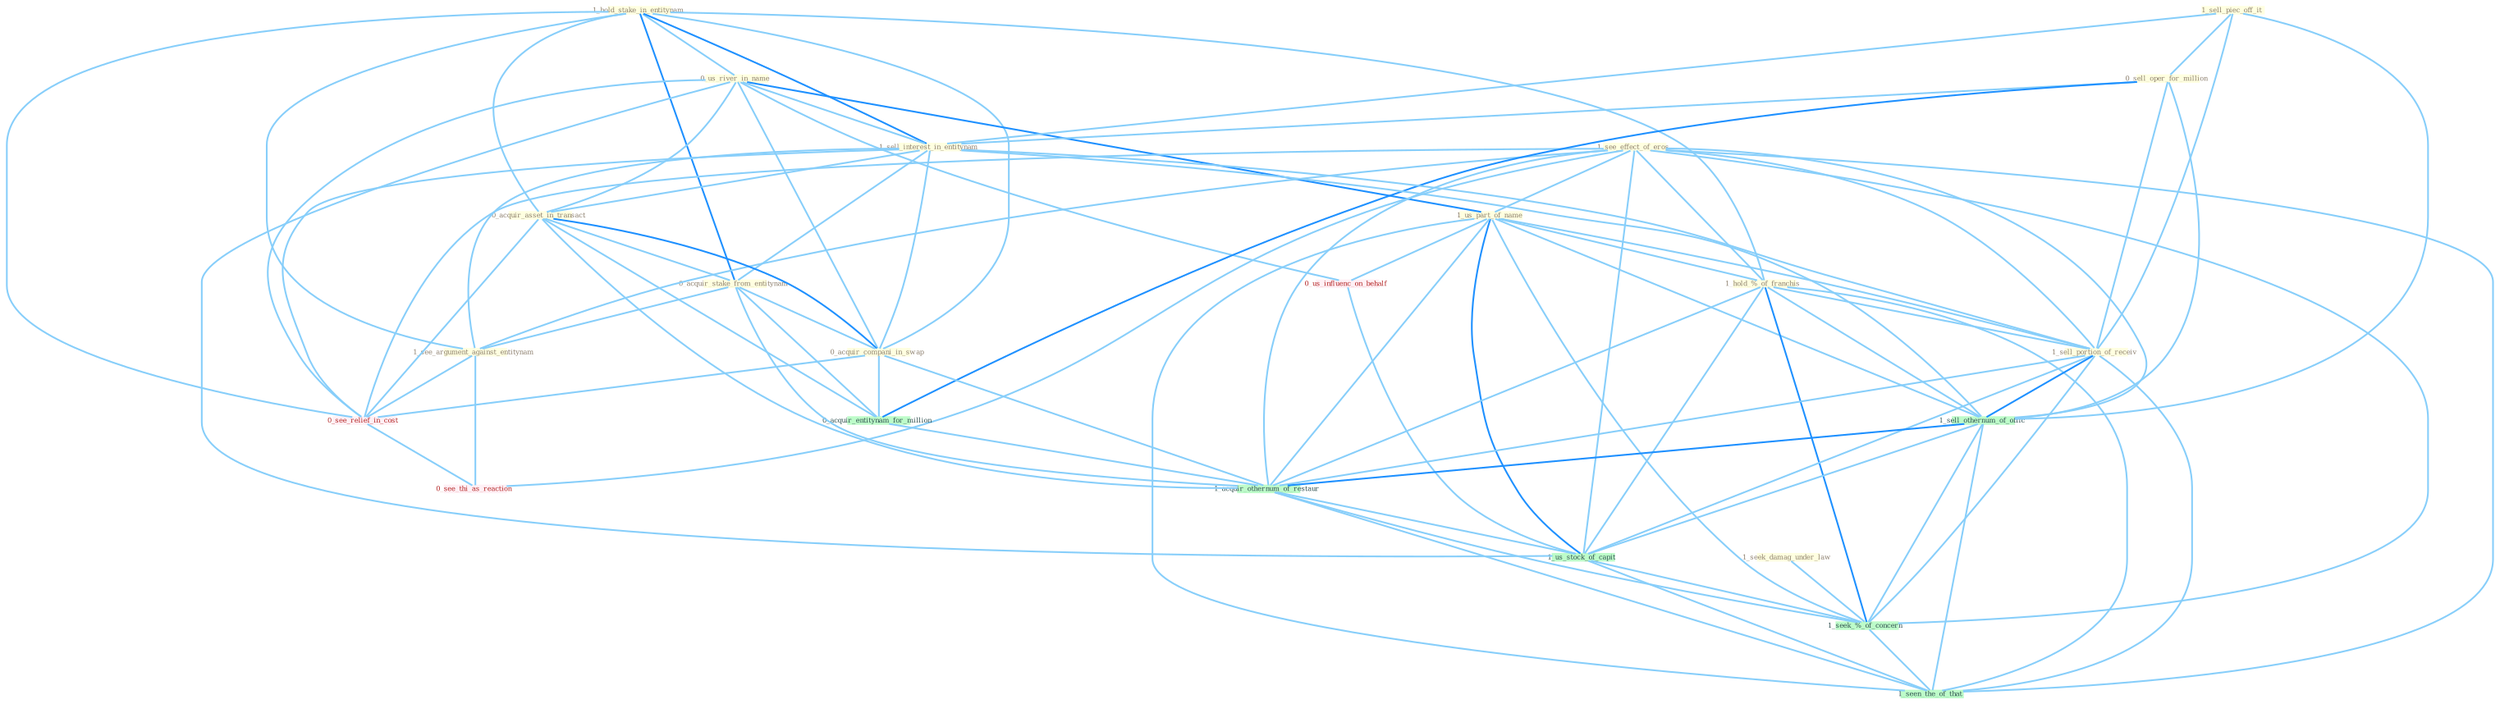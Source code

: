Graph G{ 
    node
    [shape=polygon,style=filled,width=.5,height=.06,color="#BDFCC9",fixedsize=true,fontsize=4,
    fontcolor="#2f4f4f"];
    {node
    [color="#ffffe0", fontcolor="#8b7d6b"] "1_hold_stake_in_entitynam " "0_us_river_in_name " "1_see_effect_of_eros " "1_seek_damag_under_law " "1_sell_piec_off_it " "0_sell_oper_for_million " "1_us_part_of_name " "1_sell_interest_in_entitynam " "1_hold_%_of_franchis " "0_acquir_asset_in_transact " "0_acquir_stake_from_entitynam " "1_sell_portion_of_receiv " "0_acquir_compani_in_swap " "1_see_argument_against_entitynam "}
{node [color="#fff0f5", fontcolor="#b22222"] "0_us_influenc_on_behalf " "0_see_relief_in_cost " "0_see_thi_as_reaction "}
edge [color="#B0E2FF"];

	"1_hold_stake_in_entitynam " -- "0_us_river_in_name " [w="1", color="#87cefa" ];
	"1_hold_stake_in_entitynam " -- "1_sell_interest_in_entitynam " [w="2", color="#1e90ff" , len=0.8];
	"1_hold_stake_in_entitynam " -- "1_hold_%_of_franchis " [w="1", color="#87cefa" ];
	"1_hold_stake_in_entitynam " -- "0_acquir_asset_in_transact " [w="1", color="#87cefa" ];
	"1_hold_stake_in_entitynam " -- "0_acquir_stake_from_entitynam " [w="2", color="#1e90ff" , len=0.8];
	"1_hold_stake_in_entitynam " -- "0_acquir_compani_in_swap " [w="1", color="#87cefa" ];
	"1_hold_stake_in_entitynam " -- "1_see_argument_against_entitynam " [w="1", color="#87cefa" ];
	"1_hold_stake_in_entitynam " -- "0_see_relief_in_cost " [w="1", color="#87cefa" ];
	"0_us_river_in_name " -- "1_us_part_of_name " [w="2", color="#1e90ff" , len=0.8];
	"0_us_river_in_name " -- "1_sell_interest_in_entitynam " [w="1", color="#87cefa" ];
	"0_us_river_in_name " -- "0_acquir_asset_in_transact " [w="1", color="#87cefa" ];
	"0_us_river_in_name " -- "0_acquir_compani_in_swap " [w="1", color="#87cefa" ];
	"0_us_river_in_name " -- "0_us_influenc_on_behalf " [w="1", color="#87cefa" ];
	"0_us_river_in_name " -- "0_see_relief_in_cost " [w="1", color="#87cefa" ];
	"0_us_river_in_name " -- "1_us_stock_of_capit " [w="1", color="#87cefa" ];
	"1_see_effect_of_eros " -- "1_us_part_of_name " [w="1", color="#87cefa" ];
	"1_see_effect_of_eros " -- "1_hold_%_of_franchis " [w="1", color="#87cefa" ];
	"1_see_effect_of_eros " -- "1_sell_portion_of_receiv " [w="1", color="#87cefa" ];
	"1_see_effect_of_eros " -- "1_see_argument_against_entitynam " [w="1", color="#87cefa" ];
	"1_see_effect_of_eros " -- "1_sell_othernum_of_offic " [w="1", color="#87cefa" ];
	"1_see_effect_of_eros " -- "0_see_relief_in_cost " [w="1", color="#87cefa" ];
	"1_see_effect_of_eros " -- "0_see_thi_as_reaction " [w="1", color="#87cefa" ];
	"1_see_effect_of_eros " -- "1_acquir_othernum_of_restaur " [w="1", color="#87cefa" ];
	"1_see_effect_of_eros " -- "1_us_stock_of_capit " [w="1", color="#87cefa" ];
	"1_see_effect_of_eros " -- "1_seek_%_of_concern " [w="1", color="#87cefa" ];
	"1_see_effect_of_eros " -- "1_seen_the_of_that " [w="1", color="#87cefa" ];
	"1_seek_damag_under_law " -- "1_seek_%_of_concern " [w="1", color="#87cefa" ];
	"1_sell_piec_off_it " -- "0_sell_oper_for_million " [w="1", color="#87cefa" ];
	"1_sell_piec_off_it " -- "1_sell_interest_in_entitynam " [w="1", color="#87cefa" ];
	"1_sell_piec_off_it " -- "1_sell_portion_of_receiv " [w="1", color="#87cefa" ];
	"1_sell_piec_off_it " -- "1_sell_othernum_of_offic " [w="1", color="#87cefa" ];
	"0_sell_oper_for_million " -- "1_sell_interest_in_entitynam " [w="1", color="#87cefa" ];
	"0_sell_oper_for_million " -- "1_sell_portion_of_receiv " [w="1", color="#87cefa" ];
	"0_sell_oper_for_million " -- "0_acquir_entitynam_for_million " [w="2", color="#1e90ff" , len=0.8];
	"0_sell_oper_for_million " -- "1_sell_othernum_of_offic " [w="1", color="#87cefa" ];
	"1_us_part_of_name " -- "1_hold_%_of_franchis " [w="1", color="#87cefa" ];
	"1_us_part_of_name " -- "1_sell_portion_of_receiv " [w="1", color="#87cefa" ];
	"1_us_part_of_name " -- "1_sell_othernum_of_offic " [w="1", color="#87cefa" ];
	"1_us_part_of_name " -- "0_us_influenc_on_behalf " [w="1", color="#87cefa" ];
	"1_us_part_of_name " -- "1_acquir_othernum_of_restaur " [w="1", color="#87cefa" ];
	"1_us_part_of_name " -- "1_us_stock_of_capit " [w="2", color="#1e90ff" , len=0.8];
	"1_us_part_of_name " -- "1_seek_%_of_concern " [w="1", color="#87cefa" ];
	"1_us_part_of_name " -- "1_seen_the_of_that " [w="1", color="#87cefa" ];
	"1_sell_interest_in_entitynam " -- "0_acquir_asset_in_transact " [w="1", color="#87cefa" ];
	"1_sell_interest_in_entitynam " -- "0_acquir_stake_from_entitynam " [w="1", color="#87cefa" ];
	"1_sell_interest_in_entitynam " -- "1_sell_portion_of_receiv " [w="1", color="#87cefa" ];
	"1_sell_interest_in_entitynam " -- "0_acquir_compani_in_swap " [w="1", color="#87cefa" ];
	"1_sell_interest_in_entitynam " -- "1_see_argument_against_entitynam " [w="1", color="#87cefa" ];
	"1_sell_interest_in_entitynam " -- "1_sell_othernum_of_offic " [w="1", color="#87cefa" ];
	"1_sell_interest_in_entitynam " -- "0_see_relief_in_cost " [w="1", color="#87cefa" ];
	"1_hold_%_of_franchis " -- "1_sell_portion_of_receiv " [w="1", color="#87cefa" ];
	"1_hold_%_of_franchis " -- "1_sell_othernum_of_offic " [w="1", color="#87cefa" ];
	"1_hold_%_of_franchis " -- "1_acquir_othernum_of_restaur " [w="1", color="#87cefa" ];
	"1_hold_%_of_franchis " -- "1_us_stock_of_capit " [w="1", color="#87cefa" ];
	"1_hold_%_of_franchis " -- "1_seek_%_of_concern " [w="2", color="#1e90ff" , len=0.8];
	"1_hold_%_of_franchis " -- "1_seen_the_of_that " [w="1", color="#87cefa" ];
	"0_acquir_asset_in_transact " -- "0_acquir_stake_from_entitynam " [w="1", color="#87cefa" ];
	"0_acquir_asset_in_transact " -- "0_acquir_compani_in_swap " [w="2", color="#1e90ff" , len=0.8];
	"0_acquir_asset_in_transact " -- "0_acquir_entitynam_for_million " [w="1", color="#87cefa" ];
	"0_acquir_asset_in_transact " -- "0_see_relief_in_cost " [w="1", color="#87cefa" ];
	"0_acquir_asset_in_transact " -- "1_acquir_othernum_of_restaur " [w="1", color="#87cefa" ];
	"0_acquir_stake_from_entitynam " -- "0_acquir_compani_in_swap " [w="1", color="#87cefa" ];
	"0_acquir_stake_from_entitynam " -- "1_see_argument_against_entitynam " [w="1", color="#87cefa" ];
	"0_acquir_stake_from_entitynam " -- "0_acquir_entitynam_for_million " [w="1", color="#87cefa" ];
	"0_acquir_stake_from_entitynam " -- "1_acquir_othernum_of_restaur " [w="1", color="#87cefa" ];
	"1_sell_portion_of_receiv " -- "1_sell_othernum_of_offic " [w="2", color="#1e90ff" , len=0.8];
	"1_sell_portion_of_receiv " -- "1_acquir_othernum_of_restaur " [w="1", color="#87cefa" ];
	"1_sell_portion_of_receiv " -- "1_us_stock_of_capit " [w="1", color="#87cefa" ];
	"1_sell_portion_of_receiv " -- "1_seek_%_of_concern " [w="1", color="#87cefa" ];
	"1_sell_portion_of_receiv " -- "1_seen_the_of_that " [w="1", color="#87cefa" ];
	"0_acquir_compani_in_swap " -- "0_acquir_entitynam_for_million " [w="1", color="#87cefa" ];
	"0_acquir_compani_in_swap " -- "0_see_relief_in_cost " [w="1", color="#87cefa" ];
	"0_acquir_compani_in_swap " -- "1_acquir_othernum_of_restaur " [w="1", color="#87cefa" ];
	"1_see_argument_against_entitynam " -- "0_see_relief_in_cost " [w="1", color="#87cefa" ];
	"1_see_argument_against_entitynam " -- "0_see_thi_as_reaction " [w="1", color="#87cefa" ];
	"0_acquir_entitynam_for_million " -- "1_acquir_othernum_of_restaur " [w="1", color="#87cefa" ];
	"1_sell_othernum_of_offic " -- "1_acquir_othernum_of_restaur " [w="2", color="#1e90ff" , len=0.8];
	"1_sell_othernum_of_offic " -- "1_us_stock_of_capit " [w="1", color="#87cefa" ];
	"1_sell_othernum_of_offic " -- "1_seek_%_of_concern " [w="1", color="#87cefa" ];
	"1_sell_othernum_of_offic " -- "1_seen_the_of_that " [w="1", color="#87cefa" ];
	"0_us_influenc_on_behalf " -- "1_us_stock_of_capit " [w="1", color="#87cefa" ];
	"0_see_relief_in_cost " -- "0_see_thi_as_reaction " [w="1", color="#87cefa" ];
	"1_acquir_othernum_of_restaur " -- "1_us_stock_of_capit " [w="1", color="#87cefa" ];
	"1_acquir_othernum_of_restaur " -- "1_seek_%_of_concern " [w="1", color="#87cefa" ];
	"1_acquir_othernum_of_restaur " -- "1_seen_the_of_that " [w="1", color="#87cefa" ];
	"1_us_stock_of_capit " -- "1_seek_%_of_concern " [w="1", color="#87cefa" ];
	"1_us_stock_of_capit " -- "1_seen_the_of_that " [w="1", color="#87cefa" ];
	"1_seek_%_of_concern " -- "1_seen_the_of_that " [w="1", color="#87cefa" ];
}